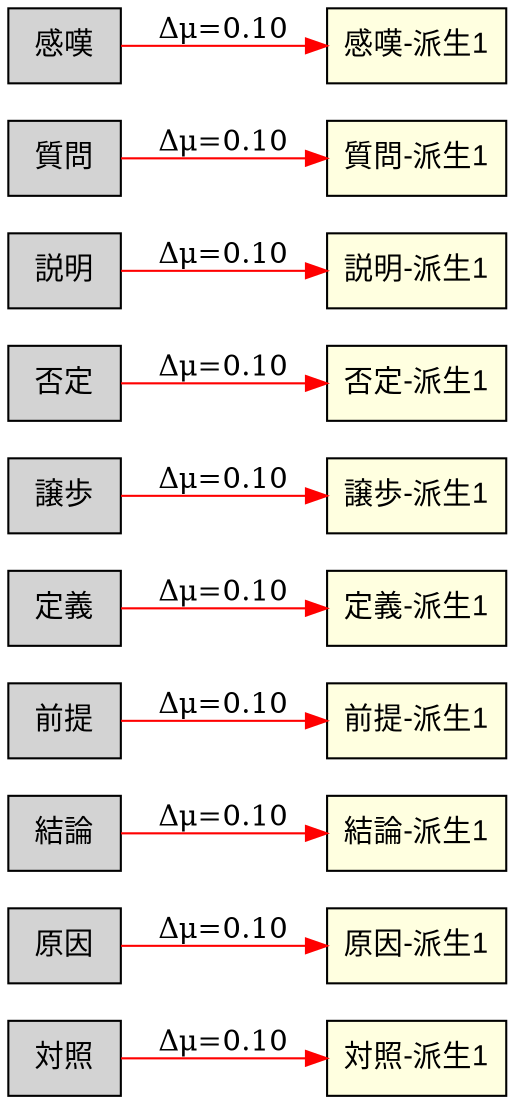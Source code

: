 digraph TemplateEvolution {
  rankdir=LR;
  node [shape=box, style=filled, fontname="Arial"];
  "対照" -> "対照-派生1" [label="Δμ=0.10", color=red];
  "対照-派生1" [fillcolor="lightyellow"];
  "原因" -> "原因-派生1" [label="Δμ=0.10", color=red];
  "原因-派生1" [fillcolor="lightyellow"];
  "結論" -> "結論-派生1" [label="Δμ=0.10", color=red];
  "結論-派生1" [fillcolor="lightyellow"];
  "前提" -> "前提-派生1" [label="Δμ=0.10", color=red];
  "前提-派生1" [fillcolor="lightyellow"];
  "定義" -> "定義-派生1" [label="Δμ=0.10", color=red];
  "定義-派生1" [fillcolor="lightyellow"];
  "譲歩" -> "譲歩-派生1" [label="Δμ=0.10", color=red];
  "譲歩-派生1" [fillcolor="lightyellow"];
  "否定" -> "否定-派生1" [label="Δμ=0.10", color=red];
  "否定-派生1" [fillcolor="lightyellow"];
  "説明" -> "説明-派生1" [label="Δμ=0.10", color=red];
  "説明-派生1" [fillcolor="lightyellow"];
  "質問" -> "質問-派生1" [label="Δμ=0.10", color=red];
  "質問-派生1" [fillcolor="lightyellow"];
  "感嘆" -> "感嘆-派生1" [label="Δμ=0.10", color=red];
  "感嘆-派生1" [fillcolor="lightyellow"];
}